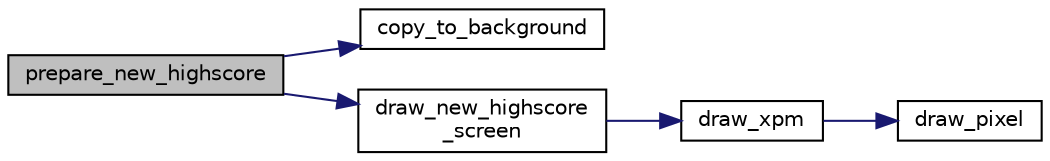 digraph "prepare_new_highscore"
{
 // LATEX_PDF_SIZE
  edge [fontname="Helvetica",fontsize="10",labelfontname="Helvetica",labelfontsize="10"];
  node [fontname="Helvetica",fontsize="10",shape=record];
  rankdir="LR";
  Node1 [label="prepare_new_highscore",height=0.2,width=0.4,color="black", fillcolor="grey75", style="filled", fontcolor="black",tooltip="Prepares the new_highscore screen."];
  Node1 -> Node2 [color="midnightblue",fontsize="10",style="solid",fontname="Helvetica"];
  Node2 [label="copy_to_background",height=0.2,width=0.4,color="black", fillcolor="white", style="filled",URL="$video_8c.html#a04449b61f20424e58ede9a4982149369",tooltip="Copies the double buffer's contents into the background buffer."];
  Node1 -> Node3 [color="midnightblue",fontsize="10",style="solid",fontname="Helvetica"];
  Node3 [label="draw_new_highscore\l_screen",height=0.2,width=0.4,color="black", fillcolor="white", style="filled",URL="$sprite_8c.html#a65000727898c8c9c6980969973e82213",tooltip="Draws the new highscore screen on the background buffer."];
  Node3 -> Node4 [color="midnightblue",fontsize="10",style="solid",fontname="Helvetica"];
  Node4 [label="draw_xpm",height=0.2,width=0.4,color="black", fillcolor="white", style="filled",URL="$sprite_8c.html#a432d4502a05a1025f30948e4dbcd88b2",tooltip="Draws an xpm according to some parameters."];
  Node4 -> Node5 [color="midnightblue",fontsize="10",style="solid",fontname="Helvetica"];
  Node5 [label="draw_pixel",height=0.2,width=0.4,color="black", fillcolor="white", style="filled",URL="$video_8c.html#ac4898edce27b7b51b297128384e113be",tooltip="//Function which draws one pixel on the screen with the desired color, in the desired buffer"];
}
